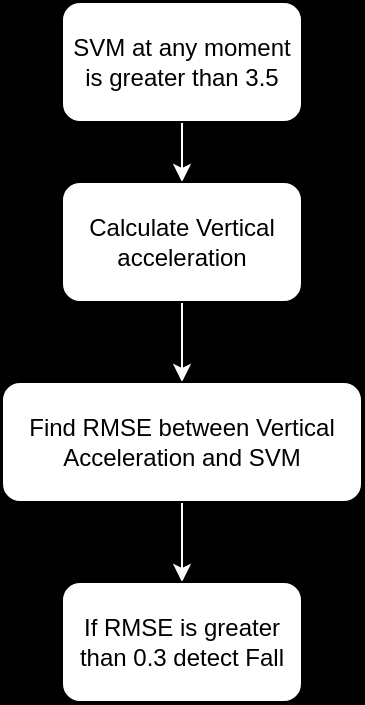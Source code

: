 <mxfile version="25.0.0">
  <diagram name="Page-1" id="ZG4kZh1E_lLk5s9Na1Fp">
    <mxGraphModel dx="955" dy="598" grid="1" gridSize="10" guides="1" tooltips="1" connect="1" arrows="1" fold="1" page="1" pageScale="1" pageWidth="850" pageHeight="1100" background="#000000" math="0" shadow="0">
      <root>
        <mxCell id="0" />
        <mxCell id="1" parent="0" />
        <mxCell id="IGG7brt2KkBzuUb34U7j-7" style="edgeStyle=orthogonalEdgeStyle;rounded=0;orthogonalLoop=1;jettySize=auto;html=1;exitX=0.5;exitY=1;exitDx=0;exitDy=0;entryX=0.5;entryY=0;entryDx=0;entryDy=0;" edge="1" parent="1" source="IGG7brt2KkBzuUb34U7j-1" target="IGG7brt2KkBzuUb34U7j-2">
          <mxGeometry relative="1" as="geometry" />
        </mxCell>
        <mxCell id="IGG7brt2KkBzuUb34U7j-10" style="edgeStyle=orthogonalEdgeStyle;rounded=0;orthogonalLoop=1;jettySize=auto;html=1;strokeColor=#FFFFFF;" edge="1" parent="1" source="IGG7brt2KkBzuUb34U7j-1">
          <mxGeometry relative="1" as="geometry">
            <mxPoint x="410" y="190" as="targetPoint" />
          </mxGeometry>
        </mxCell>
        <mxCell id="IGG7brt2KkBzuUb34U7j-1" value="SVM at any moment is greater than 3.5" style="rounded=1;whiteSpace=wrap;html=1;" vertex="1" parent="1">
          <mxGeometry x="350" y="100" width="120" height="60" as="geometry" />
        </mxCell>
        <mxCell id="IGG7brt2KkBzuUb34U7j-8" style="edgeStyle=orthogonalEdgeStyle;rounded=0;orthogonalLoop=1;jettySize=auto;html=1;exitX=0.5;exitY=1;exitDx=0;exitDy=0;entryX=0.5;entryY=0;entryDx=0;entryDy=0;strokeColor=#FCFCFC;" edge="1" parent="1" source="IGG7brt2KkBzuUb34U7j-2" target="IGG7brt2KkBzuUb34U7j-3">
          <mxGeometry relative="1" as="geometry" />
        </mxCell>
        <mxCell id="IGG7brt2KkBzuUb34U7j-2" value="Calculate Vertical acceleration" style="rounded=1;whiteSpace=wrap;html=1;" vertex="1" parent="1">
          <mxGeometry x="350" y="190" width="120" height="60" as="geometry" />
        </mxCell>
        <mxCell id="IGG7brt2KkBzuUb34U7j-9" style="edgeStyle=orthogonalEdgeStyle;rounded=0;orthogonalLoop=1;jettySize=auto;html=1;exitX=0.5;exitY=1;exitDx=0;exitDy=0;entryX=0.5;entryY=0;entryDx=0;entryDy=0;strokeColor=#FAFAFA;" edge="1" parent="1" source="IGG7brt2KkBzuUb34U7j-3" target="IGG7brt2KkBzuUb34U7j-4">
          <mxGeometry relative="1" as="geometry" />
        </mxCell>
        <mxCell id="IGG7brt2KkBzuUb34U7j-3" value="Find RMSE between Vertical Acceleration and SVM" style="rounded=1;whiteSpace=wrap;html=1;" vertex="1" parent="1">
          <mxGeometry x="320" y="290" width="180" height="60" as="geometry" />
        </mxCell>
        <mxCell id="IGG7brt2KkBzuUb34U7j-4" value="If RMSE is greater than 0.3 detect Fall" style="rounded=1;whiteSpace=wrap;html=1;" vertex="1" parent="1">
          <mxGeometry x="350" y="390" width="120" height="60" as="geometry" />
        </mxCell>
      </root>
    </mxGraphModel>
  </diagram>
</mxfile>
